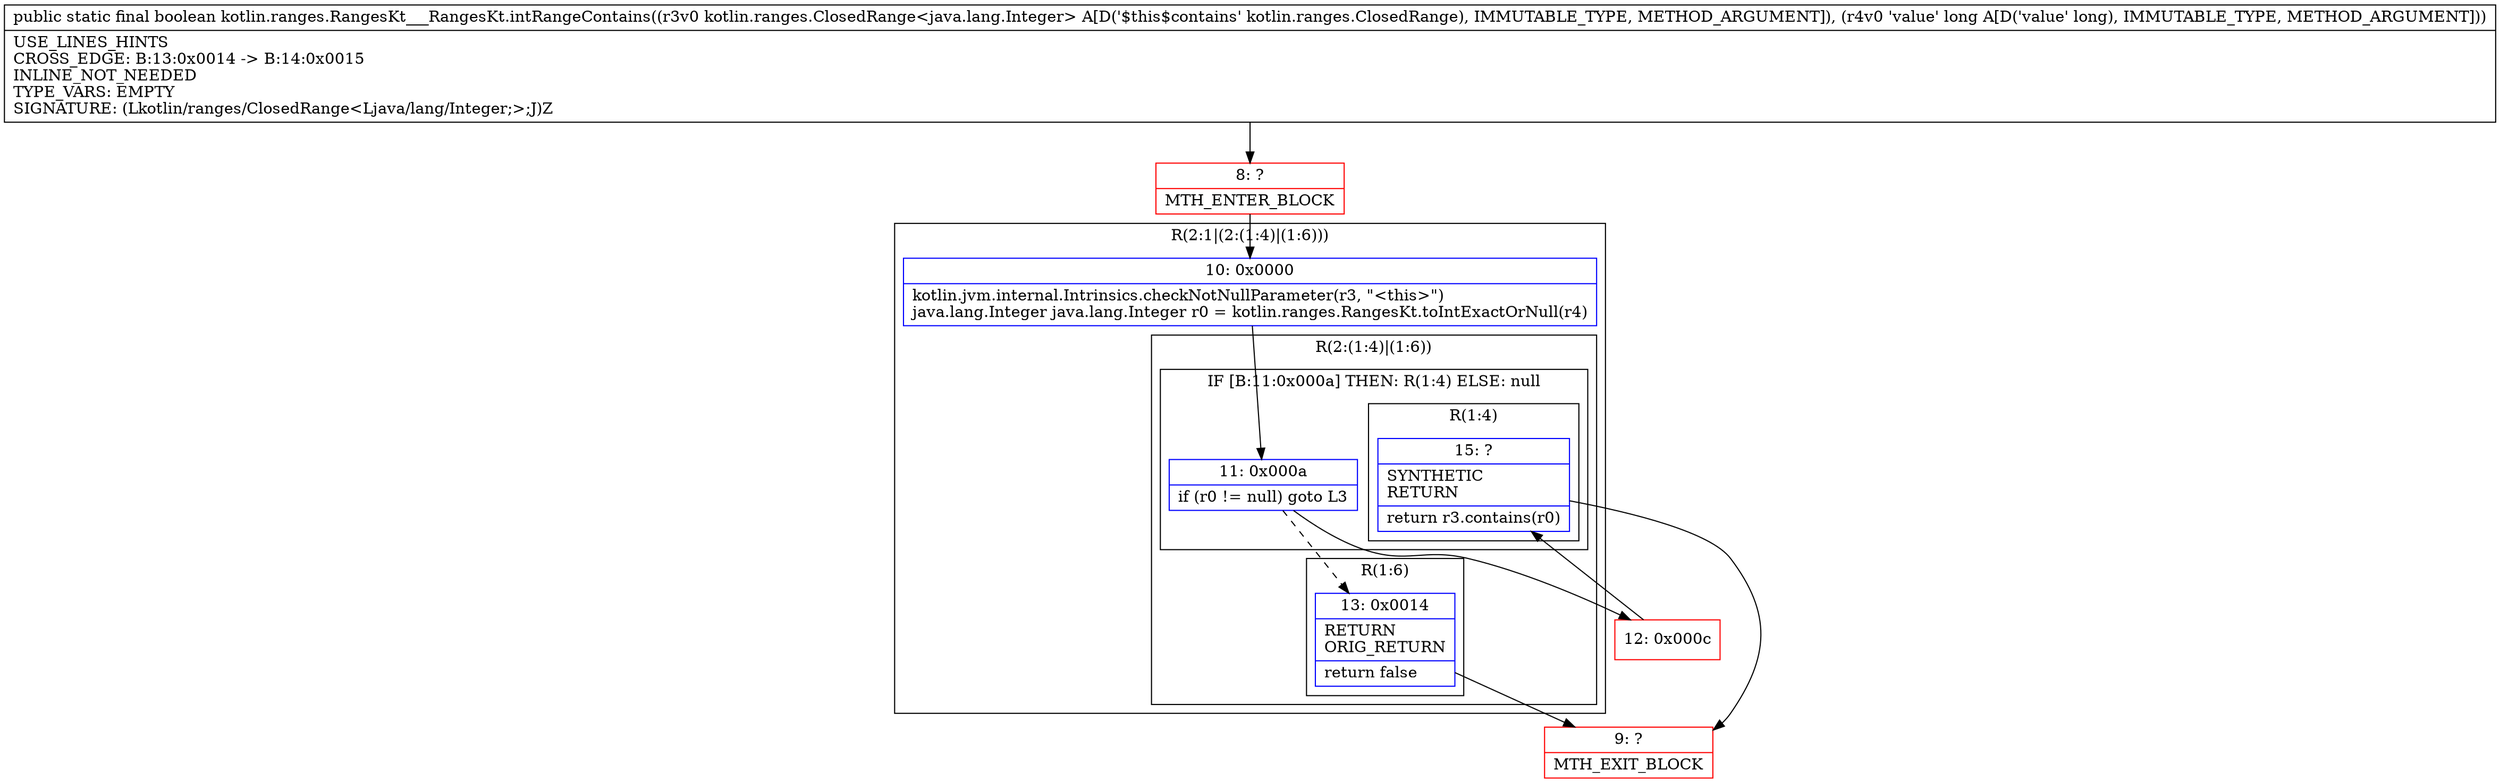 digraph "CFG forkotlin.ranges.RangesKt___RangesKt.intRangeContains(Lkotlin\/ranges\/ClosedRange;J)Z" {
subgraph cluster_Region_1018642405 {
label = "R(2:1|(2:(1:4)|(1:6)))";
node [shape=record,color=blue];
Node_10 [shape=record,label="{10\:\ 0x0000|kotlin.jvm.internal.Intrinsics.checkNotNullParameter(r3, \"\<this\>\")\ljava.lang.Integer java.lang.Integer r0 = kotlin.ranges.RangesKt.toIntExactOrNull(r4)\l}"];
subgraph cluster_Region_926834879 {
label = "R(2:(1:4)|(1:6))";
node [shape=record,color=blue];
subgraph cluster_IfRegion_1458733735 {
label = "IF [B:11:0x000a] THEN: R(1:4) ELSE: null";
node [shape=record,color=blue];
Node_11 [shape=record,label="{11\:\ 0x000a|if (r0 != null) goto L3\l}"];
subgraph cluster_Region_529980126 {
label = "R(1:4)";
node [shape=record,color=blue];
Node_15 [shape=record,label="{15\:\ ?|SYNTHETIC\lRETURN\l|return r3.contains(r0)\l}"];
}
}
subgraph cluster_Region_1355048245 {
label = "R(1:6)";
node [shape=record,color=blue];
Node_13 [shape=record,label="{13\:\ 0x0014|RETURN\lORIG_RETURN\l|return false\l}"];
}
}
}
Node_8 [shape=record,color=red,label="{8\:\ ?|MTH_ENTER_BLOCK\l}"];
Node_12 [shape=record,color=red,label="{12\:\ 0x000c}"];
Node_9 [shape=record,color=red,label="{9\:\ ?|MTH_EXIT_BLOCK\l}"];
MethodNode[shape=record,label="{public static final boolean kotlin.ranges.RangesKt___RangesKt.intRangeContains((r3v0 kotlin.ranges.ClosedRange\<java.lang.Integer\> A[D('$this$contains' kotlin.ranges.ClosedRange), IMMUTABLE_TYPE, METHOD_ARGUMENT]), (r4v0 'value' long A[D('value' long), IMMUTABLE_TYPE, METHOD_ARGUMENT]))  | USE_LINES_HINTS\lCROSS_EDGE: B:13:0x0014 \-\> B:14:0x0015\lINLINE_NOT_NEEDED\lTYPE_VARS: EMPTY\lSIGNATURE: (Lkotlin\/ranges\/ClosedRange\<Ljava\/lang\/Integer;\>;J)Z\l}"];
MethodNode -> Node_8;Node_10 -> Node_11;
Node_11 -> Node_12;
Node_11 -> Node_13[style=dashed];
Node_15 -> Node_9;
Node_13 -> Node_9;
Node_8 -> Node_10;
Node_12 -> Node_15;
}

